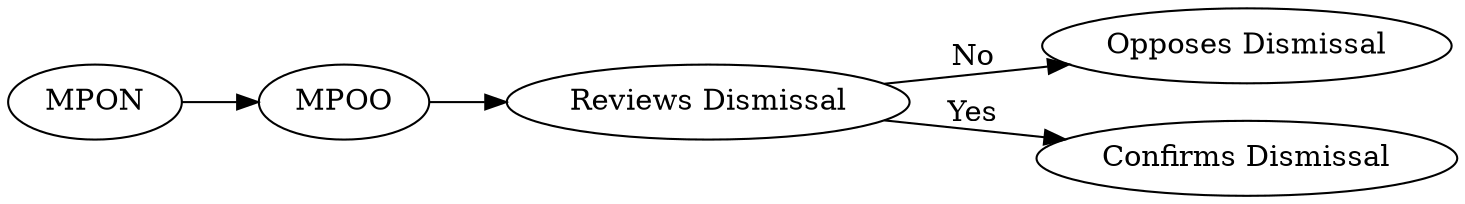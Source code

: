 

digraph {
    rankdir=LR;
    MPON -> MPOO;
    MPOO -> "Reviews Dismissal";
    "Reviews Dismissal" -> "Opposes Dismissal" [label="No"];
    "Reviews Dismissal" -> "Confirms Dismissal" [label="Yes"];
}